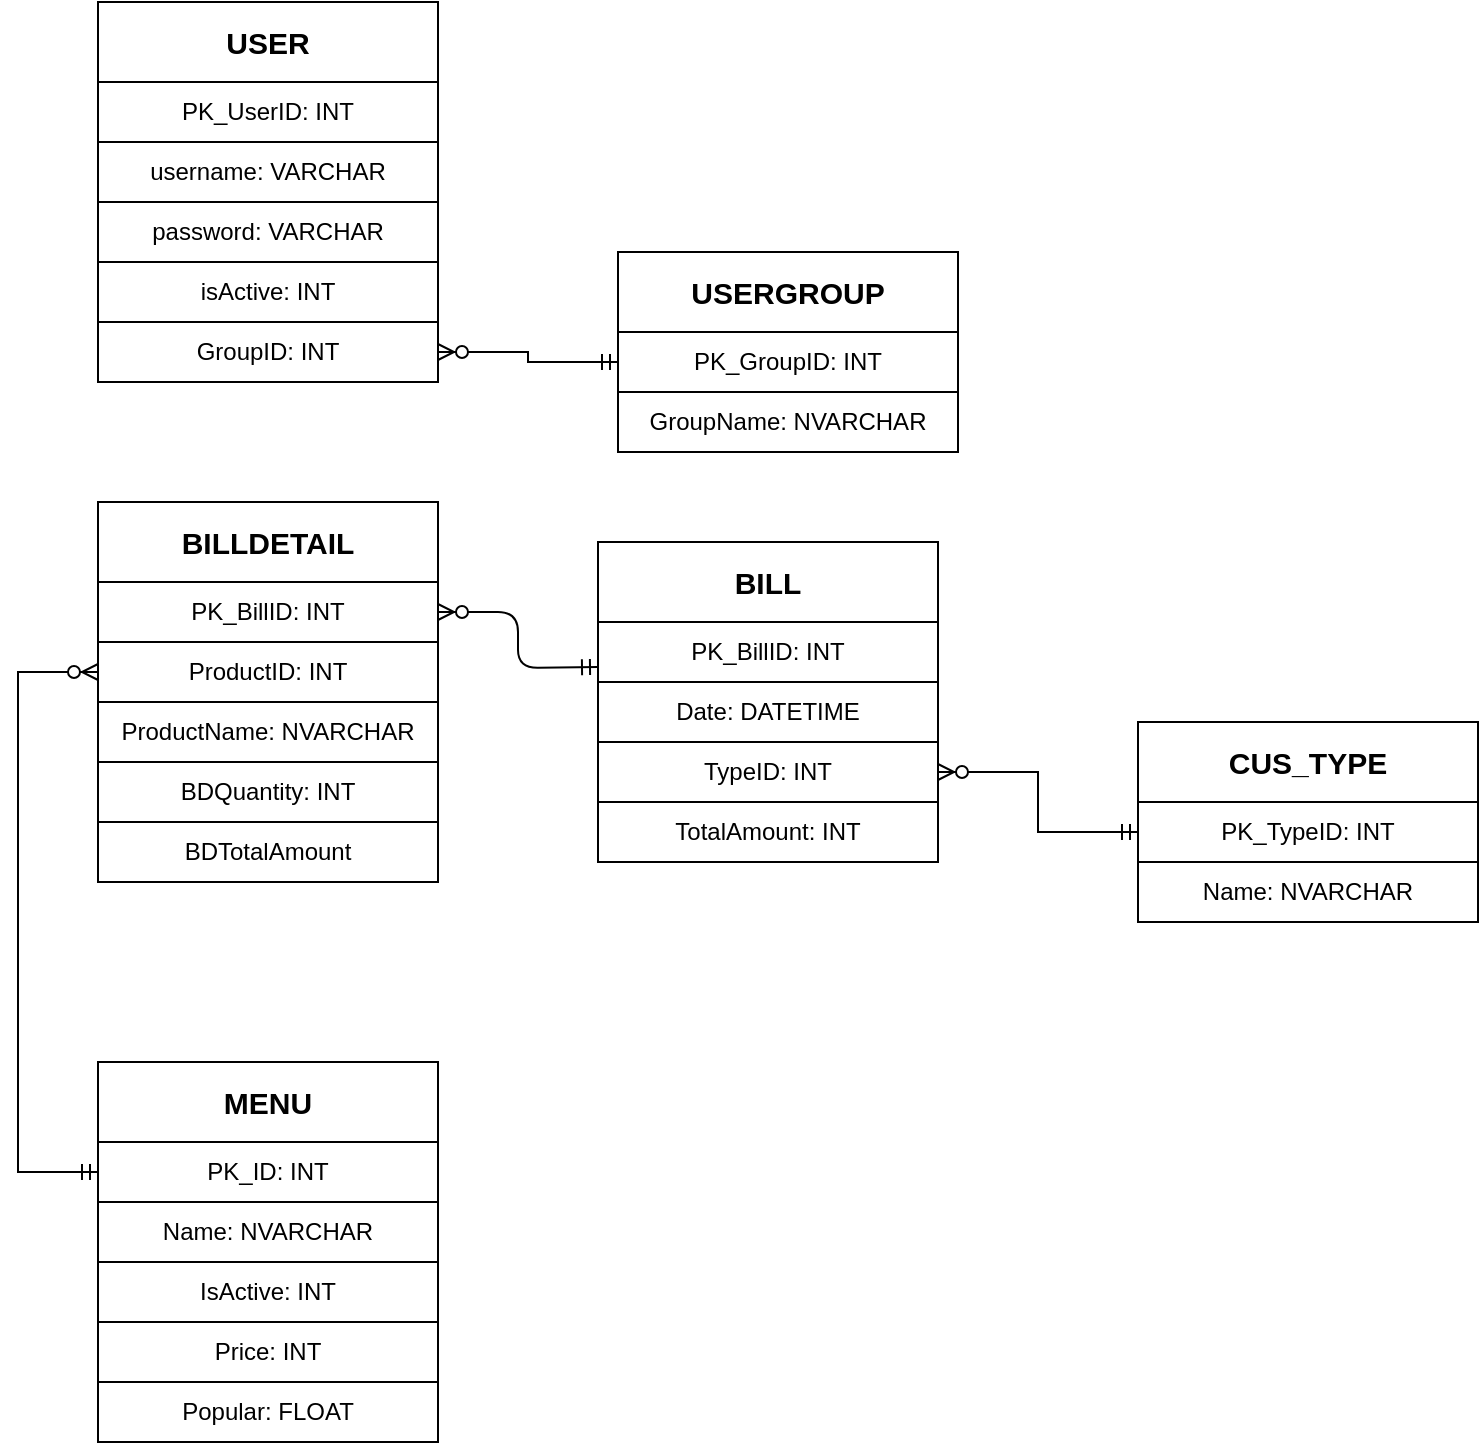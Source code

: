 <mxfile version="12.3.3" pages="1"><diagram id="YoXsvXi2wAqDMekQLKuj" name="Page-1"><mxGraphModel dx="1832" dy="538" grid="1" gridSize="10" guides="1" tooltips="1" connect="1" arrows="1" fold="1" page="1" pageScale="1" pageWidth="827" pageHeight="1169" math="0" shadow="0"><root><mxCell id="0"/><mxCell id="1" parent="0"/><mxCell id="-xv7MHNelJ1Tc55sh7zc-3" value="&lt;b&gt;&lt;font style=&quot;font-size: 15px&quot;&gt;BILL&lt;/font&gt;&lt;/b&gt;" style="rounded=0;whiteSpace=wrap;html=1;" parent="1" vertex="1"><mxGeometry x="290" y="360" width="170" height="40" as="geometry"/></mxCell><mxCell id="-xv7MHNelJ1Tc55sh7zc-4" value="PK_BillID: INT" style="rounded=0;whiteSpace=wrap;html=1;" parent="1" vertex="1"><mxGeometry x="290" y="400" width="170" height="30" as="geometry"/></mxCell><mxCell id="-xv7MHNelJ1Tc55sh7zc-5" value="Date: DATETIME" style="rounded=0;whiteSpace=wrap;html=1;" parent="1" vertex="1"><mxGeometry x="290" y="430" width="170" height="30" as="geometry"/></mxCell><mxCell id="-xv7MHNelJ1Tc55sh7zc-8" value="&lt;b&gt;&lt;font style=&quot;font-size: 15px&quot;&gt;BILLDETAIL&lt;/font&gt;&lt;/b&gt;" style="rounded=0;whiteSpace=wrap;html=1;" parent="1" vertex="1"><mxGeometry x="40" y="340" width="170" height="40" as="geometry"/></mxCell><mxCell id="-xv7MHNelJ1Tc55sh7zc-11" value="ProductID: INT" style="rounded=0;whiteSpace=wrap;html=1;" parent="1" vertex="1"><mxGeometry x="40" y="410" width="170" height="30" as="geometry"/></mxCell><mxCell id="-xv7MHNelJ1Tc55sh7zc-12" value="ProductName: NVARCHAR" style="rounded=0;whiteSpace=wrap;html=1;" parent="1" vertex="1"><mxGeometry x="40" y="440" width="170" height="30" as="geometry"/></mxCell><mxCell id="-xv7MHNelJ1Tc55sh7zc-15" value="TypeID: INT" style="rounded=0;whiteSpace=wrap;html=1;" parent="1" vertex="1"><mxGeometry x="290" y="460" width="170" height="30" as="geometry"/></mxCell><mxCell id="-xv7MHNelJ1Tc55sh7zc-9" value="PK_BillID: INT" style="rounded=0;whiteSpace=wrap;html=1;" parent="1" vertex="1"><mxGeometry x="40" y="380" width="170" height="30" as="geometry"/></mxCell><mxCell id="-xv7MHNelJ1Tc55sh7zc-18" value="" style="endArrow=ERmandOne;html=1;entryX=0;entryY=0.75;entryDx=0;entryDy=0;startArrow=ERzeroToMany;startFill=1;endFill=0;exitX=1;exitY=0.5;exitDx=0;exitDy=0;" parent="1" target="-xv7MHNelJ1Tc55sh7zc-4" edge="1" source="-xv7MHNelJ1Tc55sh7zc-9"><mxGeometry width="50" height="50" relative="1" as="geometry"><mxPoint x="210" y="423" as="sourcePoint"/><mxPoint x="370" y="380" as="targetPoint"/><Array as="points"><mxPoint x="250" y="395"/><mxPoint x="250" y="423"/></Array></mxGeometry></mxCell><mxCell id="-xv7MHNelJ1Tc55sh7zc-24" value="&lt;b&gt;&lt;font style=&quot;font-size: 15px&quot;&gt;MENU&lt;/font&gt;&lt;/b&gt;" style="rounded=0;whiteSpace=wrap;html=1;" parent="1" vertex="1"><mxGeometry x="40" y="620" width="170" height="40" as="geometry"/></mxCell><mxCell id="-xv7MHNelJ1Tc55sh7zc-25" value="Name: NVARCHAR" style="rounded=0;whiteSpace=wrap;html=1;" parent="1" vertex="1"><mxGeometry x="40" y="690" width="170" height="30" as="geometry"/></mxCell><mxCell id="-xv7MHNelJ1Tc55sh7zc-26" value="IsActive: INT" style="rounded=0;whiteSpace=wrap;html=1;" parent="1" vertex="1"><mxGeometry x="40" y="720" width="170" height="30" as="geometry"/></mxCell><mxCell id="-xv7MHNelJ1Tc55sh7zc-71" style="edgeStyle=orthogonalEdgeStyle;rounded=0;orthogonalLoop=1;jettySize=auto;html=1;entryX=0;entryY=0.5;entryDx=0;entryDy=0;startArrow=ERmandOne;startFill=0;endArrow=ERzeroToMany;endFill=1;" parent="1" source="-xv7MHNelJ1Tc55sh7zc-28" target="-xv7MHNelJ1Tc55sh7zc-11" edge="1"><mxGeometry relative="1" as="geometry"><Array as="points"><mxPoint y="675"/><mxPoint y="425"/></Array></mxGeometry></mxCell><mxCell id="-xv7MHNelJ1Tc55sh7zc-28" value="PK_ID: INT" style="rounded=0;whiteSpace=wrap;html=1;" parent="1" vertex="1"><mxGeometry x="40" y="660" width="170" height="30" as="geometry"/></mxCell><mxCell id="-xv7MHNelJ1Tc55sh7zc-36" value="&lt;span style=&quot;font-size: 15px&quot;&gt;&lt;b&gt;USER&lt;/b&gt;&lt;/span&gt;" style="rounded=0;whiteSpace=wrap;html=1;" parent="1" vertex="1"><mxGeometry x="40" y="90" width="170" height="40" as="geometry"/></mxCell><mxCell id="-xv7MHNelJ1Tc55sh7zc-37" value="username: VARCHAR" style="rounded=0;whiteSpace=wrap;html=1;" parent="1" vertex="1"><mxGeometry x="40" y="160" width="170" height="30" as="geometry"/></mxCell><mxCell id="-xv7MHNelJ1Tc55sh7zc-38" value="password: VARCHAR" style="rounded=0;whiteSpace=wrap;html=1;" parent="1" vertex="1"><mxGeometry x="40" y="190" width="170" height="30" as="geometry"/></mxCell><mxCell id="-xv7MHNelJ1Tc55sh7zc-39" value="PK_UserID: INT" style="rounded=0;whiteSpace=wrap;html=1;" parent="1" vertex="1"><mxGeometry x="40" y="130" width="170" height="30" as="geometry"/></mxCell><mxCell id="-xv7MHNelJ1Tc55sh7zc-40" value="isActive: INT" style="rounded=0;whiteSpace=wrap;html=1;" parent="1" vertex="1"><mxGeometry x="40" y="220" width="170" height="30" as="geometry"/></mxCell><mxCell id="-xv7MHNelJ1Tc55sh7zc-41" value="&lt;span style=&quot;font-size: 15px&quot;&gt;&lt;b&gt;USERGROUP&lt;/b&gt;&lt;/span&gt;" style="rounded=0;whiteSpace=wrap;html=1;" parent="1" vertex="1"><mxGeometry x="300" y="215" width="170" height="40" as="geometry"/></mxCell><mxCell id="-xv7MHNelJ1Tc55sh7zc-42" value="GroupName: NVARCHAR" style="rounded=0;whiteSpace=wrap;html=1;" parent="1" vertex="1"><mxGeometry x="300" y="285" width="170" height="30" as="geometry"/></mxCell><mxCell id="-xv7MHNelJ1Tc55sh7zc-49" style="edgeStyle=orthogonalEdgeStyle;rounded=0;orthogonalLoop=1;jettySize=auto;html=1;entryX=1;entryY=0.5;entryDx=0;entryDy=0;startArrow=ERmandOne;startFill=0;endArrow=ERzeroToMany;endFill=1;" parent="1" source="-xv7MHNelJ1Tc55sh7zc-44" target="-xv7MHNelJ1Tc55sh7zc-47" edge="1"><mxGeometry relative="1" as="geometry"/></mxCell><mxCell id="-xv7MHNelJ1Tc55sh7zc-44" value="PK_GroupID: INT" style="rounded=0;whiteSpace=wrap;html=1;" parent="1" vertex="1"><mxGeometry x="300" y="255" width="170" height="30" as="geometry"/></mxCell><mxCell id="-xv7MHNelJ1Tc55sh7zc-47" value="GroupID: INT" style="rounded=0;whiteSpace=wrap;html=1;" parent="1" vertex="1"><mxGeometry x="40" y="250" width="170" height="30" as="geometry"/></mxCell><mxCell id="-xv7MHNelJ1Tc55sh7zc-52" value="TotalAmount: INT" style="rounded=0;whiteSpace=wrap;html=1;" parent="1" vertex="1"><mxGeometry x="290" y="490" width="170" height="30" as="geometry"/></mxCell><mxCell id="-xv7MHNelJ1Tc55sh7zc-59" value="&lt;span style=&quot;font-size: 15px&quot;&gt;&lt;b&gt;CUS_TYPE&lt;/b&gt;&lt;/span&gt;" style="rounded=0;whiteSpace=wrap;html=1;" parent="1" vertex="1"><mxGeometry x="560" y="450" width="170" height="40" as="geometry"/></mxCell><mxCell id="-xv7MHNelJ1Tc55sh7zc-60" value="Name: NVARCHAR" style="rounded=0;whiteSpace=wrap;html=1;" parent="1" vertex="1"><mxGeometry x="560" y="520" width="170" height="30" as="geometry"/></mxCell><mxCell id="-xv7MHNelJ1Tc55sh7zc-65" style="edgeStyle=orthogonalEdgeStyle;rounded=0;orthogonalLoop=1;jettySize=auto;html=1;entryX=1;entryY=0.5;entryDx=0;entryDy=0;startArrow=ERmandOne;startFill=0;endArrow=ERzeroToMany;endFill=1;" parent="1" source="-xv7MHNelJ1Tc55sh7zc-61" target="-xv7MHNelJ1Tc55sh7zc-15" edge="1"><mxGeometry relative="1" as="geometry"/></mxCell><mxCell id="-xv7MHNelJ1Tc55sh7zc-61" value="PK_TypeID: INT" style="rounded=0;whiteSpace=wrap;html=1;" parent="1" vertex="1"><mxGeometry x="560" y="490" width="170" height="30" as="geometry"/></mxCell><mxCell id="-xv7MHNelJ1Tc55sh7zc-69" value="BDQuantity: INT" style="rounded=0;whiteSpace=wrap;html=1;" parent="1" vertex="1"><mxGeometry x="40" y="470" width="170" height="30" as="geometry"/></mxCell><mxCell id="-xv7MHNelJ1Tc55sh7zc-70" value="BDTotalAmount" style="rounded=0;whiteSpace=wrap;html=1;" parent="1" vertex="1"><mxGeometry x="40" y="500" width="170" height="30" as="geometry"/></mxCell><mxCell id="-xv7MHNelJ1Tc55sh7zc-76" value="Price: INT" style="rounded=0;whiteSpace=wrap;html=1;" parent="1" vertex="1"><mxGeometry x="40" y="750" width="170" height="30" as="geometry"/></mxCell><mxCell id="fSC1fvFbYI-gwCP-CRY7-7" value="Popular: FLOAT" style="rounded=0;whiteSpace=wrap;html=1;" vertex="1" parent="1"><mxGeometry x="40" y="780" width="170" height="30" as="geometry"/></mxCell></root></mxGraphModel></diagram></mxfile>